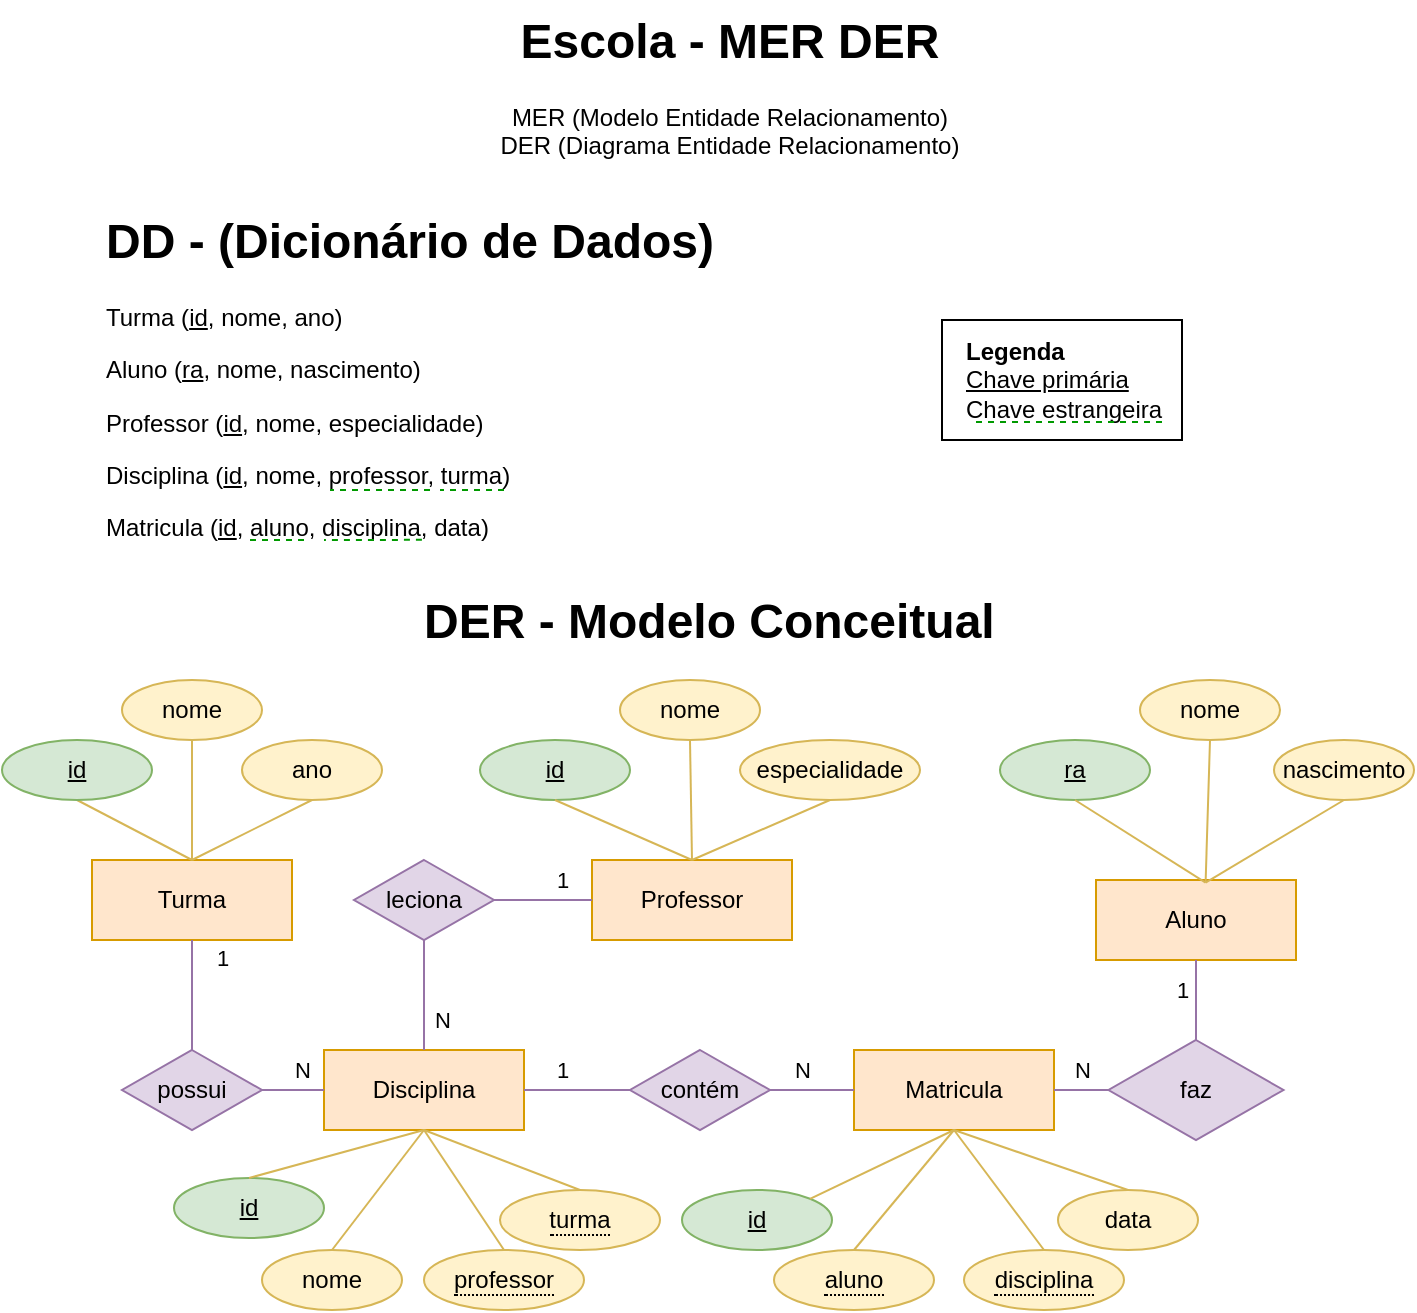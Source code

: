 <mxfile version="26.1.0">
  <diagram name="Página-1" id="A_BWf7peFUYnhMR8h1oS">
    <mxGraphModel dx="989" dy="1707" grid="1" gridSize="10" guides="1" tooltips="1" connect="1" arrows="1" fold="1" page="1" pageScale="1" pageWidth="827" pageHeight="1169" math="0" shadow="0">
      <root>
        <mxCell id="0" />
        <mxCell id="1" parent="0" />
        <mxCell id="omOzhP9S3ftwpcAcxulE-1" value="&lt;h1 style=&quot;margin-top: 0px;&quot;&gt;Escola - MER DER&lt;/h1&gt;&lt;p&gt;MER (Modelo Entidade Relacionamento)&lt;br&gt;&lt;span style=&quot;background-color: transparent; color: light-dark(rgb(0, 0, 0), rgb(255, 255, 255));&quot;&gt;DER (Diagrama Entidade Relacionamento)&lt;/span&gt;&lt;/p&gt;" style="text;html=1;whiteSpace=wrap;overflow=hidden;rounded=0;dashed=1;align=center;" parent="1" vertex="1">
          <mxGeometry x="289" y="-1120" width="250" height="80" as="geometry" />
        </mxCell>
        <mxCell id="omOzhP9S3ftwpcAcxulE-2" value="&lt;h1 style=&quot;margin-top: 0px;&quot;&gt;DD - (Dicionário de Dados)&lt;/h1&gt;&lt;p&gt;Turma (&lt;u&gt;id&lt;/u&gt;, nome, ano)&lt;/p&gt;&lt;p&gt;Aluno (&lt;u&gt;ra&lt;/u&gt;, nome, nascimento)&lt;/p&gt;&lt;p&gt;Professor (&lt;u&gt;id&lt;/u&gt;, nome, especialidade)&lt;/p&gt;&lt;p&gt;Disciplina (&lt;u&gt;id&lt;/u&gt;, nome, professor, turma)&lt;/p&gt;&lt;p&gt;Matricula (&lt;u&gt;id&lt;/u&gt;, aluno, disciplina, data)&lt;/p&gt;" style="text;html=1;whiteSpace=wrap;overflow=hidden;rounded=0;" parent="1" vertex="1">
          <mxGeometry x="100" y="-1020" width="310" height="180" as="geometry" />
        </mxCell>
        <mxCell id="omOzhP9S3ftwpcAcxulE-4" value="" style="endArrow=none;dashed=1;html=1;rounded=0;strokeColor=#009900;" parent="1" edge="1">
          <mxGeometry width="50" height="50" relative="1" as="geometry">
            <mxPoint x="264" y="-875" as="sourcePoint" />
            <mxPoint x="214" y="-875" as="targetPoint" />
          </mxGeometry>
        </mxCell>
        <mxCell id="omOzhP9S3ftwpcAcxulE-5" value="" style="endArrow=none;dashed=1;html=1;rounded=0;strokeColor=#009900;" parent="1" edge="1">
          <mxGeometry width="50" height="50" relative="1" as="geometry">
            <mxPoint x="301" y="-875" as="sourcePoint" />
            <mxPoint x="269" y="-875" as="targetPoint" />
          </mxGeometry>
        </mxCell>
        <mxCell id="omOzhP9S3ftwpcAcxulE-6" value="" style="endArrow=none;dashed=1;html=1;rounded=0;strokeColor=#009900;exitX=0.516;exitY=0.944;exitDx=0;exitDy=0;exitPerimeter=0;" parent="1" source="omOzhP9S3ftwpcAcxulE-2" edge="1">
          <mxGeometry width="50" height="50" relative="1" as="geometry">
            <mxPoint x="243" y="-850" as="sourcePoint" />
            <mxPoint x="211" y="-850" as="targetPoint" />
          </mxGeometry>
        </mxCell>
        <mxCell id="omOzhP9S3ftwpcAcxulE-7" value="" style="endArrow=none;dashed=1;html=1;rounded=0;strokeColor=#009900;" parent="1" edge="1">
          <mxGeometry width="50" height="50" relative="1" as="geometry">
            <mxPoint x="201" y="-850" as="sourcePoint" />
            <mxPoint x="172" y="-850" as="targetPoint" />
          </mxGeometry>
        </mxCell>
        <mxCell id="omOzhP9S3ftwpcAcxulE-8" value="&lt;div&gt;&lt;b&gt;Legenda&lt;/b&gt;&lt;/div&gt;&lt;u&gt;Chave primária&lt;/u&gt;&lt;div&gt;Chave estrangeira&lt;/div&gt;" style="text;html=1;align=left;verticalAlign=middle;whiteSpace=wrap;rounded=0;" parent="1" vertex="1">
          <mxGeometry x="530" y="-940" width="130" height="20" as="geometry" />
        </mxCell>
        <mxCell id="omOzhP9S3ftwpcAcxulE-9" value="" style="endArrow=none;dashed=1;html=1;rounded=0;strokeColor=#009900;" parent="1" edge="1">
          <mxGeometry width="50" height="50" relative="1" as="geometry">
            <mxPoint x="630" y="-909" as="sourcePoint" />
            <mxPoint x="534" y="-909" as="targetPoint" />
          </mxGeometry>
        </mxCell>
        <mxCell id="omOzhP9S3ftwpcAcxulE-10" value="&lt;h1 style=&quot;margin-top: 0px;&quot;&gt;DER - Modelo Conceitual&lt;/h1&gt;" style="text;html=1;whiteSpace=wrap;overflow=hidden;rounded=0;" parent="1" vertex="1">
          <mxGeometry x="259" y="-830" width="310" height="40" as="geometry" />
        </mxCell>
        <mxCell id="omOzhP9S3ftwpcAcxulE-11" value="" style="rounded=0;whiteSpace=wrap;html=1;gradientColor=default;fillColor=none;" parent="1" vertex="1">
          <mxGeometry x="520" y="-960" width="120" height="60" as="geometry" />
        </mxCell>
        <mxCell id="omOzhP9S3ftwpcAcxulE-12" value="Turma" style="whiteSpace=wrap;html=1;align=center;fillColor=#ffe6cc;strokeColor=#d79b00;" parent="1" vertex="1">
          <mxGeometry x="95" y="-690" width="100" height="40" as="geometry" />
        </mxCell>
        <mxCell id="omOzhP9S3ftwpcAcxulE-13" value="Professor" style="whiteSpace=wrap;html=1;align=center;fillColor=#ffe6cc;strokeColor=#d79b00;" parent="1" vertex="1">
          <mxGeometry x="345" y="-690" width="100" height="40" as="geometry" />
        </mxCell>
        <mxCell id="omOzhP9S3ftwpcAcxulE-14" value="Aluno" style="whiteSpace=wrap;html=1;align=center;fillColor=#ffe6cc;strokeColor=#d79b00;" parent="1" vertex="1">
          <mxGeometry x="597" y="-680" width="100" height="40" as="geometry" />
        </mxCell>
        <mxCell id="omOzhP9S3ftwpcAcxulE-15" value="nome" style="ellipse;whiteSpace=wrap;html=1;align=center;fillColor=#fff2cc;strokeColor=#d6b656;" parent="1" vertex="1">
          <mxGeometry x="110" y="-780" width="70" height="30" as="geometry" />
        </mxCell>
        <mxCell id="omOzhP9S3ftwpcAcxulE-16" value="&lt;span style=&quot;border-bottom: 1px dotted&quot;&gt;aluno&lt;/span&gt;" style="ellipse;whiteSpace=wrap;html=1;align=center;fillColor=#fff2cc;strokeColor=#d6b656;" parent="1" vertex="1">
          <mxGeometry x="436" y="-495" width="80" height="30" as="geometry" />
        </mxCell>
        <mxCell id="omOzhP9S3ftwpcAcxulE-30" style="rounded=0;orthogonalLoop=1;jettySize=auto;html=1;exitX=0.5;exitY=1;exitDx=0;exitDy=0;endArrow=none;startFill=0;entryX=0.5;entryY=0;entryDx=0;entryDy=0;fillColor=#fff2cc;strokeColor=#d6b656;" parent="1" source="omOzhP9S3ftwpcAcxulE-17" target="omOzhP9S3ftwpcAcxulE-12" edge="1">
          <mxGeometry relative="1" as="geometry" />
        </mxCell>
        <mxCell id="omOzhP9S3ftwpcAcxulE-17" value="id" style="ellipse;whiteSpace=wrap;html=1;align=center;fontStyle=4;fillColor=#d5e8d4;strokeColor=#82b366;" parent="1" vertex="1">
          <mxGeometry x="50" y="-750" width="75" height="30" as="geometry" />
        </mxCell>
        <mxCell id="omOzhP9S3ftwpcAcxulE-18" value="&lt;span style=&quot;border-bottom: 1px dotted&quot;&gt;professor&lt;/span&gt;" style="ellipse;whiteSpace=wrap;html=1;align=center;fillColor=#fff2cc;strokeColor=#d6b656;" parent="1" vertex="1">
          <mxGeometry x="261" y="-495" width="80" height="30" as="geometry" />
        </mxCell>
        <mxCell id="omOzhP9S3ftwpcAcxulE-19" value="&lt;span style=&quot;border-bottom: 1px dotted&quot;&gt;turma&lt;/span&gt;" style="ellipse;whiteSpace=wrap;html=1;align=center;fillColor=#fff2cc;strokeColor=#d6b656;" parent="1" vertex="1">
          <mxGeometry x="299" y="-525" width="80" height="30" as="geometry" />
        </mxCell>
        <mxCell id="omOzhP9S3ftwpcAcxulE-20" value="ra" style="ellipse;whiteSpace=wrap;html=1;align=center;fontStyle=4;fillColor=#d5e8d4;strokeColor=#82b366;" parent="1" vertex="1">
          <mxGeometry x="549" y="-750" width="75" height="30" as="geometry" />
        </mxCell>
        <mxCell id="omOzhP9S3ftwpcAcxulE-21" value="&lt;span style=&quot;border-bottom: 1px dotted&quot;&gt;disciplina&lt;/span&gt;" style="ellipse;whiteSpace=wrap;html=1;align=center;fillColor=#fff2cc;strokeColor=#d6b656;" parent="1" vertex="1">
          <mxGeometry x="531" y="-495" width="80" height="30" as="geometry" />
        </mxCell>
        <mxCell id="omOzhP9S3ftwpcAcxulE-22" value="nome" style="ellipse;whiteSpace=wrap;html=1;align=center;fillColor=#fff2cc;strokeColor=#d6b656;" parent="1" vertex="1">
          <mxGeometry x="619" y="-780" width="70" height="30" as="geometry" />
        </mxCell>
        <mxCell id="omOzhP9S3ftwpcAcxulE-23" value="nome" style="ellipse;whiteSpace=wrap;html=1;align=center;fillColor=#fff2cc;strokeColor=#d6b656;" parent="1" vertex="1">
          <mxGeometry x="359" y="-780" width="70" height="30" as="geometry" />
        </mxCell>
        <mxCell id="omOzhP9S3ftwpcAcxulE-24" value="id" style="ellipse;whiteSpace=wrap;html=1;align=center;fontStyle=4;fillColor=#d5e8d4;strokeColor=#82b366;" parent="1" vertex="1">
          <mxGeometry x="289" y="-750" width="75" height="30" as="geometry" />
        </mxCell>
        <mxCell id="omOzhP9S3ftwpcAcxulE-25" value="especialidade" style="ellipse;whiteSpace=wrap;html=1;align=center;fillColor=#fff2cc;strokeColor=#d6b656;" parent="1" vertex="1">
          <mxGeometry x="419" y="-750" width="90" height="30" as="geometry" />
        </mxCell>
        <mxCell id="omOzhP9S3ftwpcAcxulE-26" value="nascimento" style="ellipse;whiteSpace=wrap;html=1;align=center;fillColor=#fff2cc;strokeColor=#d6b656;" parent="1" vertex="1">
          <mxGeometry x="686" y="-750" width="70" height="30" as="geometry" />
        </mxCell>
        <mxCell id="omOzhP9S3ftwpcAcxulE-27" value="Matricula" style="whiteSpace=wrap;html=1;align=center;fillColor=#ffe6cc;strokeColor=#d79b00;" parent="1" vertex="1">
          <mxGeometry x="476" y="-595" width="100" height="40" as="geometry" />
        </mxCell>
        <mxCell id="omOzhP9S3ftwpcAcxulE-28" value="Disciplina" style="whiteSpace=wrap;html=1;align=center;fillColor=#ffe6cc;strokeColor=#d79b00;" parent="1" vertex="1">
          <mxGeometry x="211" y="-595" width="100" height="40" as="geometry" />
        </mxCell>
        <mxCell id="omOzhP9S3ftwpcAcxulE-29" value="ano" style="ellipse;whiteSpace=wrap;html=1;align=center;fillColor=#fff2cc;strokeColor=#d6b656;" parent="1" vertex="1">
          <mxGeometry x="170" y="-750" width="70" height="30" as="geometry" />
        </mxCell>
        <mxCell id="omOzhP9S3ftwpcAcxulE-31" style="rounded=0;orthogonalLoop=1;jettySize=auto;html=1;exitX=0.5;exitY=1;exitDx=0;exitDy=0;endArrow=none;startFill=0;entryX=0.5;entryY=0;entryDx=0;entryDy=0;fillColor=#fff2cc;strokeColor=#d6b656;" parent="1" source="omOzhP9S3ftwpcAcxulE-15" target="omOzhP9S3ftwpcAcxulE-12" edge="1">
          <mxGeometry relative="1" as="geometry" />
        </mxCell>
        <mxCell id="omOzhP9S3ftwpcAcxulE-32" style="rounded=0;orthogonalLoop=1;jettySize=auto;html=1;exitX=0.5;exitY=1;exitDx=0;exitDy=0;endArrow=none;startFill=0;entryX=0.5;entryY=0;entryDx=0;entryDy=0;fillColor=#fff2cc;strokeColor=#d6b656;" parent="1" source="omOzhP9S3ftwpcAcxulE-29" target="omOzhP9S3ftwpcAcxulE-12" edge="1">
          <mxGeometry relative="1" as="geometry" />
        </mxCell>
        <mxCell id="omOzhP9S3ftwpcAcxulE-33" style="rounded=0;orthogonalLoop=1;jettySize=auto;html=1;exitX=0.5;exitY=1;exitDx=0;exitDy=0;endArrow=none;startFill=0;entryX=0.5;entryY=0;entryDx=0;entryDy=0;fillColor=#fff2cc;strokeColor=#d6b656;" parent="1" source="omOzhP9S3ftwpcAcxulE-24" target="omOzhP9S3ftwpcAcxulE-13" edge="1">
          <mxGeometry relative="1" as="geometry">
            <mxPoint x="399" y="-720" as="targetPoint" />
          </mxGeometry>
        </mxCell>
        <mxCell id="omOzhP9S3ftwpcAcxulE-34" style="rounded=0;orthogonalLoop=1;jettySize=auto;html=1;exitX=0.5;exitY=1;exitDx=0;exitDy=0;endArrow=none;startFill=0;entryX=0.5;entryY=0;entryDx=0;entryDy=0;fillColor=#fff2cc;strokeColor=#d6b656;" parent="1" source="omOzhP9S3ftwpcAcxulE-23" target="omOzhP9S3ftwpcAcxulE-13" edge="1">
          <mxGeometry relative="1" as="geometry">
            <mxPoint x="399" y="-720" as="targetPoint" />
          </mxGeometry>
        </mxCell>
        <mxCell id="omOzhP9S3ftwpcAcxulE-35" style="rounded=0;orthogonalLoop=1;jettySize=auto;html=1;exitX=0.5;exitY=1;exitDx=0;exitDy=0;endArrow=none;startFill=0;entryX=0.5;entryY=0;entryDx=0;entryDy=0;fillColor=#fff2cc;strokeColor=#d6b656;" parent="1" source="omOzhP9S3ftwpcAcxulE-25" target="omOzhP9S3ftwpcAcxulE-13" edge="1">
          <mxGeometry relative="1" as="geometry">
            <mxPoint x="399" y="-720" as="targetPoint" />
          </mxGeometry>
        </mxCell>
        <mxCell id="omOzhP9S3ftwpcAcxulE-36" style="rounded=0;orthogonalLoop=1;jettySize=auto;html=1;exitX=0.5;exitY=1;exitDx=0;exitDy=0;endArrow=none;startFill=0;entryX=0.548;entryY=0.032;entryDx=0;entryDy=0;entryPerimeter=0;fillColor=#fff2cc;strokeColor=#d6b656;" parent="1" source="omOzhP9S3ftwpcAcxulE-20" target="omOzhP9S3ftwpcAcxulE-14" edge="1">
          <mxGeometry relative="1" as="geometry">
            <mxPoint x="424" y="-720" as="targetPoint" />
          </mxGeometry>
        </mxCell>
        <mxCell id="omOzhP9S3ftwpcAcxulE-37" style="rounded=0;orthogonalLoop=1;jettySize=auto;html=1;exitX=0.5;exitY=1;exitDx=0;exitDy=0;endArrow=none;startFill=0;entryX=0.548;entryY=0.032;entryDx=0;entryDy=0;entryPerimeter=0;fillColor=#fff2cc;strokeColor=#d6b656;" parent="1" source="omOzhP9S3ftwpcAcxulE-22" target="omOzhP9S3ftwpcAcxulE-14" edge="1">
          <mxGeometry relative="1" as="geometry">
            <mxPoint x="424" y="-720" as="targetPoint" />
          </mxGeometry>
        </mxCell>
        <mxCell id="omOzhP9S3ftwpcAcxulE-38" style="rounded=0;orthogonalLoop=1;jettySize=auto;html=1;exitX=0.5;exitY=1;exitDx=0;exitDy=0;endArrow=none;startFill=0;entryX=0.548;entryY=0.032;entryDx=0;entryDy=0;entryPerimeter=0;fillColor=#fff2cc;strokeColor=#d6b656;" parent="1" source="omOzhP9S3ftwpcAcxulE-26" target="omOzhP9S3ftwpcAcxulE-14" edge="1">
          <mxGeometry relative="1" as="geometry">
            <mxPoint x="424" y="-720" as="targetPoint" />
          </mxGeometry>
        </mxCell>
        <mxCell id="omOzhP9S3ftwpcAcxulE-39" value="id" style="ellipse;whiteSpace=wrap;html=1;align=center;fontStyle=4;fillColor=#d5e8d4;strokeColor=#82b366;" parent="1" vertex="1">
          <mxGeometry x="390" y="-525" width="75" height="30" as="geometry" />
        </mxCell>
        <mxCell id="omOzhP9S3ftwpcAcxulE-40" value="id" style="ellipse;whiteSpace=wrap;html=1;align=center;fontStyle=4;fillColor=#d5e8d4;strokeColor=#82b366;" parent="1" vertex="1">
          <mxGeometry x="136" y="-531" width="75" height="30" as="geometry" />
        </mxCell>
        <mxCell id="omOzhP9S3ftwpcAcxulE-42" value="nome" style="ellipse;whiteSpace=wrap;html=1;align=center;fillColor=#fff2cc;strokeColor=#d6b656;" parent="1" vertex="1">
          <mxGeometry x="180" y="-495" width="70" height="30" as="geometry" />
        </mxCell>
        <mxCell id="omOzhP9S3ftwpcAcxulE-43" style="rounded=0;orthogonalLoop=1;jettySize=auto;html=1;exitX=0.5;exitY=0;exitDx=0;exitDy=0;endArrow=none;startFill=0;entryX=0.5;entryY=1;entryDx=0;entryDy=0;fillColor=#fff2cc;strokeColor=#d6b656;" parent="1" source="omOzhP9S3ftwpcAcxulE-40" target="omOzhP9S3ftwpcAcxulE-28" edge="1">
          <mxGeometry relative="1" as="geometry" />
        </mxCell>
        <mxCell id="omOzhP9S3ftwpcAcxulE-44" style="rounded=0;orthogonalLoop=1;jettySize=auto;html=1;exitX=0.5;exitY=0;exitDx=0;exitDy=0;endArrow=none;startFill=0;entryX=0.5;entryY=1;entryDx=0;entryDy=0;fillColor=#fff2cc;strokeColor=#d6b656;" parent="1" source="omOzhP9S3ftwpcAcxulE-42" target="omOzhP9S3ftwpcAcxulE-28" edge="1">
          <mxGeometry relative="1" as="geometry" />
        </mxCell>
        <mxCell id="omOzhP9S3ftwpcAcxulE-45" style="rounded=0;orthogonalLoop=1;jettySize=auto;html=1;exitX=0.5;exitY=0;exitDx=0;exitDy=0;endArrow=none;startFill=0;entryX=0.5;entryY=1;entryDx=0;entryDy=0;fillColor=#fff2cc;strokeColor=#d6b656;" parent="1" source="omOzhP9S3ftwpcAcxulE-18" target="omOzhP9S3ftwpcAcxulE-28" edge="1">
          <mxGeometry relative="1" as="geometry" />
        </mxCell>
        <mxCell id="omOzhP9S3ftwpcAcxulE-46" style="rounded=0;orthogonalLoop=1;jettySize=auto;html=1;exitX=0.5;exitY=0;exitDx=0;exitDy=0;endArrow=none;startFill=0;entryX=0.5;entryY=1;entryDx=0;entryDy=0;fillColor=#fff2cc;strokeColor=#d6b656;" parent="1" source="omOzhP9S3ftwpcAcxulE-19" target="omOzhP9S3ftwpcAcxulE-28" edge="1">
          <mxGeometry relative="1" as="geometry" />
        </mxCell>
        <mxCell id="omOzhP9S3ftwpcAcxulE-47" value="data" style="ellipse;whiteSpace=wrap;html=1;align=center;fillColor=#fff2cc;strokeColor=#d6b656;" parent="1" vertex="1">
          <mxGeometry x="578" y="-525" width="70" height="30" as="geometry" />
        </mxCell>
        <mxCell id="omOzhP9S3ftwpcAcxulE-48" style="rounded=0;orthogonalLoop=1;jettySize=auto;html=1;exitX=1;exitY=0;exitDx=0;exitDy=0;endArrow=none;startFill=0;entryX=0.5;entryY=1;entryDx=0;entryDy=0;fillColor=#fff2cc;strokeColor=#d6b656;" parent="1" source="omOzhP9S3ftwpcAcxulE-39" target="omOzhP9S3ftwpcAcxulE-27" edge="1">
          <mxGeometry relative="1" as="geometry" />
        </mxCell>
        <mxCell id="omOzhP9S3ftwpcAcxulE-49" style="rounded=0;orthogonalLoop=1;jettySize=auto;html=1;exitX=0.5;exitY=0;exitDx=0;exitDy=0;endArrow=none;startFill=0;entryX=0.5;entryY=1;entryDx=0;entryDy=0;fillColor=#fff2cc;strokeColor=#d6b656;" parent="1" source="omOzhP9S3ftwpcAcxulE-16" target="omOzhP9S3ftwpcAcxulE-27" edge="1">
          <mxGeometry relative="1" as="geometry" />
        </mxCell>
        <mxCell id="omOzhP9S3ftwpcAcxulE-50" style="rounded=0;orthogonalLoop=1;jettySize=auto;html=1;exitX=0.5;exitY=0;exitDx=0;exitDy=0;endArrow=none;startFill=0;entryX=0.5;entryY=1;entryDx=0;entryDy=0;fillColor=#fff2cc;strokeColor=#d6b656;" parent="1" source="omOzhP9S3ftwpcAcxulE-21" target="omOzhP9S3ftwpcAcxulE-27" edge="1">
          <mxGeometry relative="1" as="geometry" />
        </mxCell>
        <mxCell id="omOzhP9S3ftwpcAcxulE-51" style="rounded=0;orthogonalLoop=1;jettySize=auto;html=1;exitX=0.5;exitY=0;exitDx=0;exitDy=0;endArrow=none;startFill=0;entryX=0.5;entryY=1;entryDx=0;entryDy=0;fillColor=#fff2cc;strokeColor=#d6b656;" parent="1" source="omOzhP9S3ftwpcAcxulE-47" target="omOzhP9S3ftwpcAcxulE-27" edge="1">
          <mxGeometry relative="1" as="geometry" />
        </mxCell>
        <mxCell id="omOzhP9S3ftwpcAcxulE-52" value="possui" style="shape=rhombus;perimeter=rhombusPerimeter;whiteSpace=wrap;html=1;align=center;fillColor=#e1d5e7;strokeColor=#9673a6;" parent="1" vertex="1">
          <mxGeometry x="110" y="-595" width="70" height="40" as="geometry" />
        </mxCell>
        <mxCell id="omOzhP9S3ftwpcAcxulE-55" value="1" style="rounded=0;orthogonalLoop=1;jettySize=auto;html=1;exitX=0;exitY=0.5;exitDx=0;exitDy=0;entryX=1;entryY=0.5;entryDx=0;entryDy=0;endArrow=none;startFill=0;fillColor=#e1d5e7;strokeColor=#9673a6;" parent="1" source="omOzhP9S3ftwpcAcxulE-53" target="omOzhP9S3ftwpcAcxulE-28" edge="1">
          <mxGeometry x="0.283" y="-10" relative="1" as="geometry">
            <mxPoint as="offset" />
          </mxGeometry>
        </mxCell>
        <mxCell id="omOzhP9S3ftwpcAcxulE-53" value="contém" style="shape=rhombus;perimeter=rhombusPerimeter;whiteSpace=wrap;html=1;align=center;fillColor=#e1d5e7;strokeColor=#9673a6;" parent="1" vertex="1">
          <mxGeometry x="364" y="-595" width="70" height="40" as="geometry" />
        </mxCell>
        <mxCell id="omOzhP9S3ftwpcAcxulE-54" value="faz" style="shape=rhombus;perimeter=rhombusPerimeter;whiteSpace=wrap;html=1;align=center;fillColor=#e1d5e7;strokeColor=#9673a6;" parent="1" vertex="1">
          <mxGeometry x="603.25" y="-600" width="87.5" height="50" as="geometry" />
        </mxCell>
        <mxCell id="omOzhP9S3ftwpcAcxulE-56" value="N" style="rounded=0;orthogonalLoop=1;jettySize=auto;html=1;exitX=1;exitY=0.5;exitDx=0;exitDy=0;entryX=0;entryY=0.5;entryDx=0;entryDy=0;endArrow=none;startFill=0;fillColor=#e1d5e7;strokeColor=#9673a6;" parent="1" source="omOzhP9S3ftwpcAcxulE-53" target="omOzhP9S3ftwpcAcxulE-27" edge="1">
          <mxGeometry x="-0.238" y="10" relative="1" as="geometry">
            <mxPoint x="374" y="-565" as="sourcePoint" />
            <mxPoint x="321" y="-565" as="targetPoint" />
            <mxPoint as="offset" />
          </mxGeometry>
        </mxCell>
        <mxCell id="omOzhP9S3ftwpcAcxulE-57" value="N" style="rounded=0;orthogonalLoop=1;jettySize=auto;html=1;exitX=0;exitY=0.5;exitDx=0;exitDy=0;entryX=1;entryY=0.5;entryDx=0;entryDy=0;endArrow=none;startFill=0;fillColor=#e1d5e7;strokeColor=#9673a6;" parent="1" source="omOzhP9S3ftwpcAcxulE-54" target="omOzhP9S3ftwpcAcxulE-27" edge="1">
          <mxGeometry x="-0.028" y="-10" relative="1" as="geometry">
            <mxPoint x="444" y="-565" as="sourcePoint" />
            <mxPoint x="486" y="-565" as="targetPoint" />
            <mxPoint as="offset" />
          </mxGeometry>
        </mxCell>
        <mxCell id="omOzhP9S3ftwpcAcxulE-58" value="1" style="rounded=0;orthogonalLoop=1;jettySize=auto;html=1;exitX=0.5;exitY=1;exitDx=0;exitDy=0;entryX=0.5;entryY=0;entryDx=0;entryDy=0;endArrow=none;startFill=0;fillColor=#e1d5e7;strokeColor=#9673a6;" parent="1" source="omOzhP9S3ftwpcAcxulE-14" target="omOzhP9S3ftwpcAcxulE-54" edge="1">
          <mxGeometry x="-0.238" y="-7" relative="1" as="geometry">
            <mxPoint x="613" y="-500" as="sourcePoint" />
            <mxPoint x="586" y="-500" as="targetPoint" />
            <mxPoint as="offset" />
          </mxGeometry>
        </mxCell>
        <mxCell id="omOzhP9S3ftwpcAcxulE-59" value="N" style="rounded=0;orthogonalLoop=1;jettySize=auto;html=1;exitX=0;exitY=0.5;exitDx=0;exitDy=0;entryX=1;entryY=0.5;entryDx=0;entryDy=0;endArrow=none;startFill=0;fillColor=#e1d5e7;strokeColor=#9673a6;" parent="1" source="omOzhP9S3ftwpcAcxulE-28" target="omOzhP9S3ftwpcAcxulE-52" edge="1">
          <mxGeometry x="-0.29" y="-10" relative="1" as="geometry">
            <mxPoint x="657" y="-695" as="sourcePoint" />
            <mxPoint x="657" y="-590" as="targetPoint" />
            <mxPoint as="offset" />
          </mxGeometry>
        </mxCell>
        <mxCell id="omOzhP9S3ftwpcAcxulE-60" value="1" style="rounded=0;orthogonalLoop=1;jettySize=auto;html=1;exitX=0.5;exitY=1;exitDx=0;exitDy=0;entryX=0.5;entryY=0;entryDx=0;entryDy=0;endArrow=none;startFill=0;fillColor=#e1d5e7;strokeColor=#9673a6;" parent="1" source="omOzhP9S3ftwpcAcxulE-12" target="omOzhP9S3ftwpcAcxulE-52" edge="1">
          <mxGeometry x="-0.667" y="15" relative="1" as="geometry">
            <mxPoint x="221" y="-500" as="sourcePoint" />
            <mxPoint x="180" y="-500" as="targetPoint" />
            <mxPoint as="offset" />
          </mxGeometry>
        </mxCell>
        <mxCell id="omOzhP9S3ftwpcAcxulE-61" value="leciona" style="shape=rhombus;perimeter=rhombusPerimeter;whiteSpace=wrap;html=1;align=center;fillColor=#e1d5e7;strokeColor=#9673a6;" parent="1" vertex="1">
          <mxGeometry x="226" y="-690" width="70" height="40" as="geometry" />
        </mxCell>
        <mxCell id="omOzhP9S3ftwpcAcxulE-62" value="N" style="rounded=0;orthogonalLoop=1;jettySize=auto;html=1;exitX=0.5;exitY=1;exitDx=0;exitDy=0;entryX=0.5;entryY=0;entryDx=0;entryDy=0;endArrow=none;startFill=0;fillColor=#e1d5e7;strokeColor=#9673a6;" parent="1" source="omOzhP9S3ftwpcAcxulE-61" target="omOzhP9S3ftwpcAcxulE-28" edge="1">
          <mxGeometry x="0.455" y="9" relative="1" as="geometry">
            <mxPoint x="155" y="-640" as="sourcePoint" />
            <mxPoint x="155" y="-520" as="targetPoint" />
            <mxPoint as="offset" />
          </mxGeometry>
        </mxCell>
        <mxCell id="omOzhP9S3ftwpcAcxulE-63" value="1" style="rounded=0;orthogonalLoop=1;jettySize=auto;html=1;exitX=1;exitY=0.5;exitDx=0;exitDy=0;entryX=0;entryY=0.5;entryDx=0;entryDy=0;endArrow=none;startFill=0;fillColor=#e1d5e7;strokeColor=#9673a6;" parent="1" source="omOzhP9S3ftwpcAcxulE-61" target="omOzhP9S3ftwpcAcxulE-13" edge="1">
          <mxGeometry x="0.388" y="10" relative="1" as="geometry">
            <mxPoint x="271" y="-640" as="sourcePoint" />
            <mxPoint x="271" y="-520" as="targetPoint" />
            <mxPoint as="offset" />
          </mxGeometry>
        </mxCell>
      </root>
    </mxGraphModel>
  </diagram>
</mxfile>
